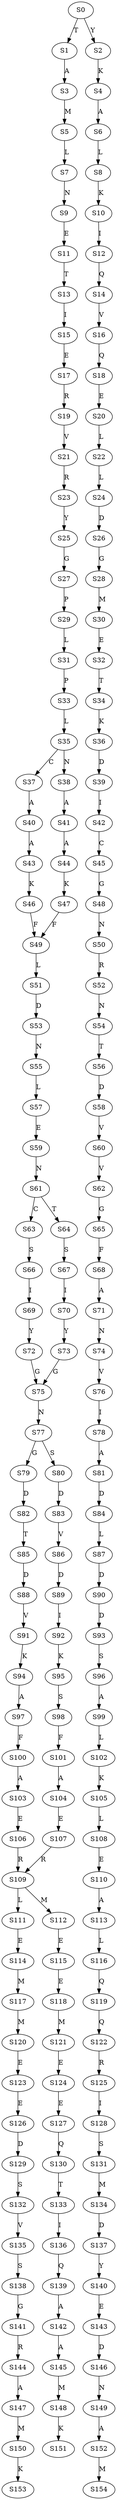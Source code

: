 strict digraph  {
	S0 -> S1 [ label = T ];
	S0 -> S2 [ label = Y ];
	S1 -> S3 [ label = A ];
	S2 -> S4 [ label = K ];
	S3 -> S5 [ label = M ];
	S4 -> S6 [ label = A ];
	S5 -> S7 [ label = L ];
	S6 -> S8 [ label = L ];
	S7 -> S9 [ label = N ];
	S8 -> S10 [ label = K ];
	S9 -> S11 [ label = E ];
	S10 -> S12 [ label = I ];
	S11 -> S13 [ label = T ];
	S12 -> S14 [ label = Q ];
	S13 -> S15 [ label = I ];
	S14 -> S16 [ label = V ];
	S15 -> S17 [ label = E ];
	S16 -> S18 [ label = Q ];
	S17 -> S19 [ label = R ];
	S18 -> S20 [ label = E ];
	S19 -> S21 [ label = V ];
	S20 -> S22 [ label = L ];
	S21 -> S23 [ label = R ];
	S22 -> S24 [ label = L ];
	S23 -> S25 [ label = Y ];
	S24 -> S26 [ label = D ];
	S25 -> S27 [ label = G ];
	S26 -> S28 [ label = G ];
	S27 -> S29 [ label = P ];
	S28 -> S30 [ label = M ];
	S29 -> S31 [ label = L ];
	S30 -> S32 [ label = E ];
	S31 -> S33 [ label = P ];
	S32 -> S34 [ label = T ];
	S33 -> S35 [ label = L ];
	S34 -> S36 [ label = K ];
	S35 -> S37 [ label = C ];
	S35 -> S38 [ label = N ];
	S36 -> S39 [ label = D ];
	S37 -> S40 [ label = A ];
	S38 -> S41 [ label = A ];
	S39 -> S42 [ label = I ];
	S40 -> S43 [ label = A ];
	S41 -> S44 [ label = A ];
	S42 -> S45 [ label = C ];
	S43 -> S46 [ label = K ];
	S44 -> S47 [ label = K ];
	S45 -> S48 [ label = G ];
	S46 -> S49 [ label = F ];
	S47 -> S49 [ label = F ];
	S48 -> S50 [ label = N ];
	S49 -> S51 [ label = L ];
	S50 -> S52 [ label = R ];
	S51 -> S53 [ label = D ];
	S52 -> S54 [ label = N ];
	S53 -> S55 [ label = N ];
	S54 -> S56 [ label = T ];
	S55 -> S57 [ label = L ];
	S56 -> S58 [ label = D ];
	S57 -> S59 [ label = E ];
	S58 -> S60 [ label = V ];
	S59 -> S61 [ label = N ];
	S60 -> S62 [ label = V ];
	S61 -> S63 [ label = C ];
	S61 -> S64 [ label = T ];
	S62 -> S65 [ label = G ];
	S63 -> S66 [ label = S ];
	S64 -> S67 [ label = S ];
	S65 -> S68 [ label = F ];
	S66 -> S69 [ label = I ];
	S67 -> S70 [ label = I ];
	S68 -> S71 [ label = A ];
	S69 -> S72 [ label = Y ];
	S70 -> S73 [ label = Y ];
	S71 -> S74 [ label = N ];
	S72 -> S75 [ label = G ];
	S73 -> S75 [ label = G ];
	S74 -> S76 [ label = V ];
	S75 -> S77 [ label = N ];
	S76 -> S78 [ label = I ];
	S77 -> S79 [ label = G ];
	S77 -> S80 [ label = S ];
	S78 -> S81 [ label = A ];
	S79 -> S82 [ label = D ];
	S80 -> S83 [ label = D ];
	S81 -> S84 [ label = D ];
	S82 -> S85 [ label = T ];
	S83 -> S86 [ label = V ];
	S84 -> S87 [ label = L ];
	S85 -> S88 [ label = D ];
	S86 -> S89 [ label = D ];
	S87 -> S90 [ label = D ];
	S88 -> S91 [ label = V ];
	S89 -> S92 [ label = I ];
	S90 -> S93 [ label = D ];
	S91 -> S94 [ label = K ];
	S92 -> S95 [ label = K ];
	S93 -> S96 [ label = S ];
	S94 -> S97 [ label = A ];
	S95 -> S98 [ label = S ];
	S96 -> S99 [ label = A ];
	S97 -> S100 [ label = F ];
	S98 -> S101 [ label = F ];
	S99 -> S102 [ label = L ];
	S100 -> S103 [ label = A ];
	S101 -> S104 [ label = A ];
	S102 -> S105 [ label = K ];
	S103 -> S106 [ label = E ];
	S104 -> S107 [ label = E ];
	S105 -> S108 [ label = L ];
	S106 -> S109 [ label = R ];
	S107 -> S109 [ label = R ];
	S108 -> S110 [ label = E ];
	S109 -> S111 [ label = L ];
	S109 -> S112 [ label = M ];
	S110 -> S113 [ label = A ];
	S111 -> S114 [ label = E ];
	S112 -> S115 [ label = E ];
	S113 -> S116 [ label = L ];
	S114 -> S117 [ label = M ];
	S115 -> S118 [ label = E ];
	S116 -> S119 [ label = Q ];
	S117 -> S120 [ label = M ];
	S118 -> S121 [ label = M ];
	S119 -> S122 [ label = Q ];
	S120 -> S123 [ label = E ];
	S121 -> S124 [ label = E ];
	S122 -> S125 [ label = R ];
	S123 -> S126 [ label = E ];
	S124 -> S127 [ label = E ];
	S125 -> S128 [ label = I ];
	S126 -> S129 [ label = D ];
	S127 -> S130 [ label = Q ];
	S128 -> S131 [ label = S ];
	S129 -> S132 [ label = S ];
	S130 -> S133 [ label = T ];
	S131 -> S134 [ label = M ];
	S132 -> S135 [ label = V ];
	S133 -> S136 [ label = I ];
	S134 -> S137 [ label = D ];
	S135 -> S138 [ label = S ];
	S136 -> S139 [ label = Q ];
	S137 -> S140 [ label = Y ];
	S138 -> S141 [ label = G ];
	S139 -> S142 [ label = A ];
	S140 -> S143 [ label = E ];
	S141 -> S144 [ label = R ];
	S142 -> S145 [ label = A ];
	S143 -> S146 [ label = D ];
	S144 -> S147 [ label = A ];
	S145 -> S148 [ label = M ];
	S146 -> S149 [ label = N ];
	S147 -> S150 [ label = M ];
	S148 -> S151 [ label = K ];
	S149 -> S152 [ label = A ];
	S150 -> S153 [ label = K ];
	S152 -> S154 [ label = M ];
}
